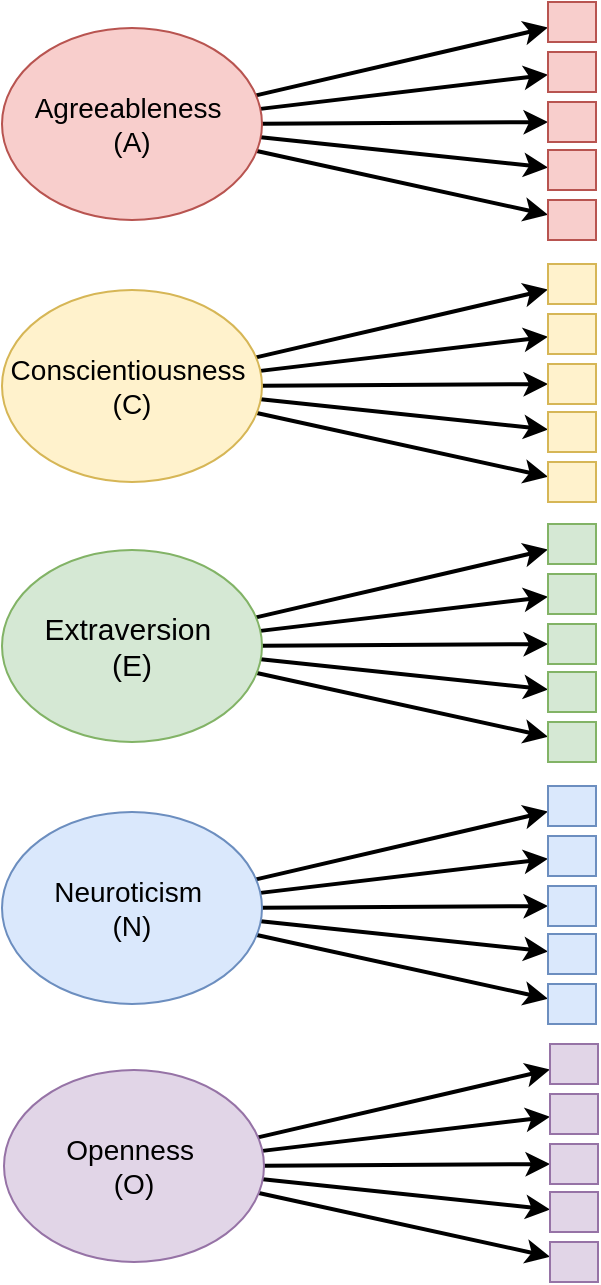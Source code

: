 <mxfile version="24.7.14">
  <diagram name="Seite-1" id="0YrpV6D85MkO8Lk1Z0Kt">
    <mxGraphModel dx="1222" dy="646" grid="1" gridSize="10" guides="1" tooltips="1" connect="1" arrows="1" fold="1" page="1" pageScale="1" pageWidth="850" pageHeight="1100" math="0" shadow="0">
      <root>
        <mxCell id="0" />
        <mxCell id="1" parent="0" />
        <mxCell id="Y5yloc2yPf89p9SXgu8A-39" style="rounded=0;orthogonalLoop=1;jettySize=auto;html=1;strokeWidth=2;" edge="1" parent="1" source="Y5yloc2yPf89p9SXgu8A-1" target="Y5yloc2yPf89p9SXgu8A-9">
          <mxGeometry relative="1" as="geometry" />
        </mxCell>
        <mxCell id="Y5yloc2yPf89p9SXgu8A-40" style="rounded=0;orthogonalLoop=1;jettySize=auto;html=1;strokeWidth=2;" edge="1" parent="1" source="Y5yloc2yPf89p9SXgu8A-1" target="Y5yloc2yPf89p9SXgu8A-11">
          <mxGeometry relative="1" as="geometry" />
        </mxCell>
        <mxCell id="Y5yloc2yPf89p9SXgu8A-41" style="rounded=0;orthogonalLoop=1;jettySize=auto;html=1;strokeWidth=2;" edge="1" parent="1" source="Y5yloc2yPf89p9SXgu8A-1" target="Y5yloc2yPf89p9SXgu8A-12">
          <mxGeometry relative="1" as="geometry" />
        </mxCell>
        <mxCell id="Y5yloc2yPf89p9SXgu8A-42" style="rounded=0;orthogonalLoop=1;jettySize=auto;html=1;strokeWidth=2;" edge="1" parent="1" source="Y5yloc2yPf89p9SXgu8A-1" target="Y5yloc2yPf89p9SXgu8A-13">
          <mxGeometry relative="1" as="geometry" />
        </mxCell>
        <mxCell id="Y5yloc2yPf89p9SXgu8A-43" style="rounded=0;orthogonalLoop=1;jettySize=auto;html=1;strokeWidth=2;" edge="1" parent="1" source="Y5yloc2yPf89p9SXgu8A-1" target="Y5yloc2yPf89p9SXgu8A-14">
          <mxGeometry relative="1" as="geometry">
            <mxPoint x="390" y="130" as="targetPoint" />
          </mxGeometry>
        </mxCell>
        <mxCell id="Y5yloc2yPf89p9SXgu8A-1" value="&lt;font style=&quot;font-size: 14px;&quot;&gt;Agreeableness&amp;nbsp;&lt;/font&gt;&lt;div style=&quot;font-size: 14px;&quot;&gt;&lt;font style=&quot;font-size: 14px;&quot;&gt;(A)&lt;/font&gt;&lt;/div&gt;" style="ellipse;whiteSpace=wrap;html=1;fillColor=#f8cecc;strokeColor=#b85450;fontSize=13;" vertex="1" parent="1">
          <mxGeometry x="121" y="52" width="130" height="96" as="geometry" />
        </mxCell>
        <mxCell id="Y5yloc2yPf89p9SXgu8A-9" value="" style="rounded=0;whiteSpace=wrap;html=1;fillColor=#f8cecc;strokeColor=#b85450;" vertex="1" parent="1">
          <mxGeometry x="394" y="39" width="24" height="20" as="geometry" />
        </mxCell>
        <mxCell id="Y5yloc2yPf89p9SXgu8A-11" value="" style="rounded=0;whiteSpace=wrap;html=1;fillColor=#f8cecc;strokeColor=#b85450;" vertex="1" parent="1">
          <mxGeometry x="394" y="64" width="24" height="20" as="geometry" />
        </mxCell>
        <mxCell id="Y5yloc2yPf89p9SXgu8A-12" value="" style="rounded=0;whiteSpace=wrap;html=1;fillColor=#f8cecc;strokeColor=#b85450;" vertex="1" parent="1">
          <mxGeometry x="394" y="89" width="24" height="20" as="geometry" />
        </mxCell>
        <mxCell id="Y5yloc2yPf89p9SXgu8A-13" value="" style="rounded=0;whiteSpace=wrap;html=1;fillColor=#f8cecc;strokeColor=#b85450;" vertex="1" parent="1">
          <mxGeometry x="394" y="113" width="24" height="20" as="geometry" />
        </mxCell>
        <mxCell id="Y5yloc2yPf89p9SXgu8A-14" value="" style="rounded=0;whiteSpace=wrap;html=1;fillColor=#f8cecc;strokeColor=#b85450;" vertex="1" parent="1">
          <mxGeometry x="394" y="138" width="24" height="20" as="geometry" />
        </mxCell>
        <mxCell id="Y5yloc2yPf89p9SXgu8A-44" style="rounded=0;orthogonalLoop=1;jettySize=auto;html=1;strokeWidth=2;" edge="1" parent="1" source="Y5yloc2yPf89p9SXgu8A-49" target="Y5yloc2yPf89p9SXgu8A-50">
          <mxGeometry relative="1" as="geometry" />
        </mxCell>
        <mxCell id="Y5yloc2yPf89p9SXgu8A-45" style="rounded=0;orthogonalLoop=1;jettySize=auto;html=1;strokeWidth=2;" edge="1" parent="1" source="Y5yloc2yPf89p9SXgu8A-49" target="Y5yloc2yPf89p9SXgu8A-51">
          <mxGeometry relative="1" as="geometry" />
        </mxCell>
        <mxCell id="Y5yloc2yPf89p9SXgu8A-46" style="rounded=0;orthogonalLoop=1;jettySize=auto;html=1;strokeWidth=2;" edge="1" parent="1" source="Y5yloc2yPf89p9SXgu8A-49" target="Y5yloc2yPf89p9SXgu8A-52">
          <mxGeometry relative="1" as="geometry" />
        </mxCell>
        <mxCell id="Y5yloc2yPf89p9SXgu8A-47" style="rounded=0;orthogonalLoop=1;jettySize=auto;html=1;strokeWidth=2;" edge="1" parent="1" source="Y5yloc2yPf89p9SXgu8A-49" target="Y5yloc2yPf89p9SXgu8A-53">
          <mxGeometry relative="1" as="geometry" />
        </mxCell>
        <mxCell id="Y5yloc2yPf89p9SXgu8A-48" style="rounded=0;orthogonalLoop=1;jettySize=auto;html=1;strokeWidth=2;" edge="1" parent="1" source="Y5yloc2yPf89p9SXgu8A-49" target="Y5yloc2yPf89p9SXgu8A-54">
          <mxGeometry relative="1" as="geometry">
            <mxPoint x="390" y="261" as="targetPoint" />
          </mxGeometry>
        </mxCell>
        <mxCell id="Y5yloc2yPf89p9SXgu8A-49" value="&lt;font style=&quot;font-size: 14px;&quot;&gt;Conscientiousness&amp;nbsp;&lt;/font&gt;&lt;div style=&quot;font-size: 14px;&quot;&gt;&lt;font style=&quot;font-size: 14px;&quot;&gt;(C)&lt;/font&gt;&lt;/div&gt;" style="ellipse;whiteSpace=wrap;html=1;fillColor=#fff2cc;strokeColor=#d6b656;fontSize=14;" vertex="1" parent="1">
          <mxGeometry x="121" y="183" width="130" height="96" as="geometry" />
        </mxCell>
        <mxCell id="Y5yloc2yPf89p9SXgu8A-50" value="" style="rounded=0;whiteSpace=wrap;html=1;fillColor=#fff2cc;strokeColor=#d6b656;" vertex="1" parent="1">
          <mxGeometry x="394" y="170" width="24" height="20" as="geometry" />
        </mxCell>
        <mxCell id="Y5yloc2yPf89p9SXgu8A-51" value="" style="rounded=0;whiteSpace=wrap;html=1;fillColor=#fff2cc;strokeColor=#d6b656;" vertex="1" parent="1">
          <mxGeometry x="394" y="195" width="24" height="20" as="geometry" />
        </mxCell>
        <mxCell id="Y5yloc2yPf89p9SXgu8A-52" value="" style="rounded=0;whiteSpace=wrap;html=1;fillColor=#fff2cc;strokeColor=#d6b656;" vertex="1" parent="1">
          <mxGeometry x="394" y="220" width="24" height="20" as="geometry" />
        </mxCell>
        <mxCell id="Y5yloc2yPf89p9SXgu8A-53" value="" style="rounded=0;whiteSpace=wrap;html=1;fillColor=#fff2cc;strokeColor=#d6b656;" vertex="1" parent="1">
          <mxGeometry x="394" y="244" width="24" height="20" as="geometry" />
        </mxCell>
        <mxCell id="Y5yloc2yPf89p9SXgu8A-54" value="" style="rounded=0;whiteSpace=wrap;html=1;fillColor=#fff2cc;strokeColor=#d6b656;" vertex="1" parent="1">
          <mxGeometry x="394" y="269" width="24" height="20" as="geometry" />
        </mxCell>
        <mxCell id="Y5yloc2yPf89p9SXgu8A-56" style="rounded=0;orthogonalLoop=1;jettySize=auto;html=1;strokeWidth=2;" edge="1" parent="1" source="Y5yloc2yPf89p9SXgu8A-61" target="Y5yloc2yPf89p9SXgu8A-62">
          <mxGeometry relative="1" as="geometry" />
        </mxCell>
        <mxCell id="Y5yloc2yPf89p9SXgu8A-57" style="rounded=0;orthogonalLoop=1;jettySize=auto;html=1;strokeWidth=2;" edge="1" parent="1" source="Y5yloc2yPf89p9SXgu8A-61" target="Y5yloc2yPf89p9SXgu8A-63">
          <mxGeometry relative="1" as="geometry" />
        </mxCell>
        <mxCell id="Y5yloc2yPf89p9SXgu8A-58" style="rounded=0;orthogonalLoop=1;jettySize=auto;html=1;strokeWidth=2;" edge="1" parent="1" source="Y5yloc2yPf89p9SXgu8A-61" target="Y5yloc2yPf89p9SXgu8A-64">
          <mxGeometry relative="1" as="geometry" />
        </mxCell>
        <mxCell id="Y5yloc2yPf89p9SXgu8A-59" style="rounded=0;orthogonalLoop=1;jettySize=auto;html=1;strokeWidth=2;" edge="1" parent="1" source="Y5yloc2yPf89p9SXgu8A-61" target="Y5yloc2yPf89p9SXgu8A-65">
          <mxGeometry relative="1" as="geometry" />
        </mxCell>
        <mxCell id="Y5yloc2yPf89p9SXgu8A-60" style="rounded=0;orthogonalLoop=1;jettySize=auto;html=1;strokeWidth=2;" edge="1" parent="1" source="Y5yloc2yPf89p9SXgu8A-61" target="Y5yloc2yPf89p9SXgu8A-66">
          <mxGeometry relative="1" as="geometry">
            <mxPoint x="390" y="391" as="targetPoint" />
          </mxGeometry>
        </mxCell>
        <mxCell id="Y5yloc2yPf89p9SXgu8A-61" value="&lt;font style=&quot;font-size: 15px;&quot;&gt;Extraversion&amp;nbsp;&lt;/font&gt;&lt;div&gt;&lt;font style=&quot;font-size: 15px;&quot;&gt;(E)&lt;/font&gt;&lt;/div&gt;" style="ellipse;whiteSpace=wrap;html=1;fillColor=#d5e8d4;strokeColor=#82b366;fontSize=15;" vertex="1" parent="1">
          <mxGeometry x="121" y="313" width="130" height="96" as="geometry" />
        </mxCell>
        <mxCell id="Y5yloc2yPf89p9SXgu8A-62" value="" style="rounded=0;whiteSpace=wrap;html=1;fillColor=#d5e8d4;strokeColor=#82b366;" vertex="1" parent="1">
          <mxGeometry x="394" y="300" width="24" height="20" as="geometry" />
        </mxCell>
        <mxCell id="Y5yloc2yPf89p9SXgu8A-63" value="" style="rounded=0;whiteSpace=wrap;html=1;fillColor=#d5e8d4;strokeColor=#82b366;" vertex="1" parent="1">
          <mxGeometry x="394" y="325" width="24" height="20" as="geometry" />
        </mxCell>
        <mxCell id="Y5yloc2yPf89p9SXgu8A-64" value="" style="rounded=0;whiteSpace=wrap;html=1;fillColor=#d5e8d4;strokeColor=#82b366;" vertex="1" parent="1">
          <mxGeometry x="394" y="350" width="24" height="20" as="geometry" />
        </mxCell>
        <mxCell id="Y5yloc2yPf89p9SXgu8A-65" value="" style="rounded=0;whiteSpace=wrap;html=1;fillColor=#d5e8d4;strokeColor=#82b366;" vertex="1" parent="1">
          <mxGeometry x="394" y="374" width="24" height="20" as="geometry" />
        </mxCell>
        <mxCell id="Y5yloc2yPf89p9SXgu8A-66" value="" style="rounded=0;whiteSpace=wrap;html=1;fillColor=#d5e8d4;strokeColor=#82b366;" vertex="1" parent="1">
          <mxGeometry x="394" y="399" width="24" height="20" as="geometry" />
        </mxCell>
        <mxCell id="Y5yloc2yPf89p9SXgu8A-77" style="rounded=0;orthogonalLoop=1;jettySize=auto;html=1;strokeWidth=2;" edge="1" parent="1" source="Y5yloc2yPf89p9SXgu8A-82" target="Y5yloc2yPf89p9SXgu8A-83">
          <mxGeometry relative="1" as="geometry" />
        </mxCell>
        <mxCell id="Y5yloc2yPf89p9SXgu8A-78" style="rounded=0;orthogonalLoop=1;jettySize=auto;html=1;strokeWidth=2;" edge="1" parent="1" source="Y5yloc2yPf89p9SXgu8A-82" target="Y5yloc2yPf89p9SXgu8A-84">
          <mxGeometry relative="1" as="geometry" />
        </mxCell>
        <mxCell id="Y5yloc2yPf89p9SXgu8A-79" style="rounded=0;orthogonalLoop=1;jettySize=auto;html=1;strokeWidth=2;" edge="1" parent="1" source="Y5yloc2yPf89p9SXgu8A-82" target="Y5yloc2yPf89p9SXgu8A-85">
          <mxGeometry relative="1" as="geometry" />
        </mxCell>
        <mxCell id="Y5yloc2yPf89p9SXgu8A-80" style="rounded=0;orthogonalLoop=1;jettySize=auto;html=1;strokeWidth=2;" edge="1" parent="1" source="Y5yloc2yPf89p9SXgu8A-82" target="Y5yloc2yPf89p9SXgu8A-86">
          <mxGeometry relative="1" as="geometry" />
        </mxCell>
        <mxCell id="Y5yloc2yPf89p9SXgu8A-81" style="rounded=0;orthogonalLoop=1;jettySize=auto;html=1;strokeWidth=2;" edge="1" parent="1" source="Y5yloc2yPf89p9SXgu8A-82" target="Y5yloc2yPf89p9SXgu8A-87">
          <mxGeometry relative="1" as="geometry">
            <mxPoint x="390" y="522" as="targetPoint" />
          </mxGeometry>
        </mxCell>
        <mxCell id="Y5yloc2yPf89p9SXgu8A-82" value="&lt;font style=&quot;font-size: 14px;&quot;&gt;Neuroticism&amp;nbsp;&lt;/font&gt;&lt;div&gt;&lt;font style=&quot;font-size: 14px;&quot;&gt;(N)&lt;/font&gt;&lt;/div&gt;" style="ellipse;whiteSpace=wrap;html=1;fillColor=#dae8fc;strokeColor=#6c8ebf;" vertex="1" parent="1">
          <mxGeometry x="121" y="444" width="130" height="96" as="geometry" />
        </mxCell>
        <mxCell id="Y5yloc2yPf89p9SXgu8A-83" value="" style="rounded=0;whiteSpace=wrap;html=1;fillColor=#dae8fc;strokeColor=#6c8ebf;" vertex="1" parent="1">
          <mxGeometry x="394" y="431" width="24" height="20" as="geometry" />
        </mxCell>
        <mxCell id="Y5yloc2yPf89p9SXgu8A-84" value="" style="rounded=0;whiteSpace=wrap;html=1;fillColor=#dae8fc;strokeColor=#6c8ebf;" vertex="1" parent="1">
          <mxGeometry x="394" y="456" width="24" height="20" as="geometry" />
        </mxCell>
        <mxCell id="Y5yloc2yPf89p9SXgu8A-85" value="" style="rounded=0;whiteSpace=wrap;html=1;fillColor=#dae8fc;strokeColor=#6c8ebf;" vertex="1" parent="1">
          <mxGeometry x="394" y="481" width="24" height="20" as="geometry" />
        </mxCell>
        <mxCell id="Y5yloc2yPf89p9SXgu8A-86" value="" style="rounded=0;whiteSpace=wrap;html=1;fillColor=#dae8fc;strokeColor=#6c8ebf;" vertex="1" parent="1">
          <mxGeometry x="394" y="505" width="24" height="20" as="geometry" />
        </mxCell>
        <mxCell id="Y5yloc2yPf89p9SXgu8A-87" value="" style="rounded=0;whiteSpace=wrap;html=1;fillColor=#dae8fc;strokeColor=#6c8ebf;" vertex="1" parent="1">
          <mxGeometry x="394" y="530" width="24" height="20" as="geometry" />
        </mxCell>
        <mxCell id="Y5yloc2yPf89p9SXgu8A-98" style="rounded=0;orthogonalLoop=1;jettySize=auto;html=1;strokeWidth=2;" edge="1" parent="1" source="Y5yloc2yPf89p9SXgu8A-103" target="Y5yloc2yPf89p9SXgu8A-104">
          <mxGeometry relative="1" as="geometry" />
        </mxCell>
        <mxCell id="Y5yloc2yPf89p9SXgu8A-99" style="rounded=0;orthogonalLoop=1;jettySize=auto;html=1;strokeWidth=2;" edge="1" parent="1" source="Y5yloc2yPf89p9SXgu8A-103" target="Y5yloc2yPf89p9SXgu8A-105">
          <mxGeometry relative="1" as="geometry" />
        </mxCell>
        <mxCell id="Y5yloc2yPf89p9SXgu8A-100" style="rounded=0;orthogonalLoop=1;jettySize=auto;html=1;strokeWidth=2;" edge="1" parent="1" source="Y5yloc2yPf89p9SXgu8A-103" target="Y5yloc2yPf89p9SXgu8A-106">
          <mxGeometry relative="1" as="geometry" />
        </mxCell>
        <mxCell id="Y5yloc2yPf89p9SXgu8A-101" style="rounded=0;orthogonalLoop=1;jettySize=auto;html=1;strokeWidth=2;" edge="1" parent="1" source="Y5yloc2yPf89p9SXgu8A-103" target="Y5yloc2yPf89p9SXgu8A-107">
          <mxGeometry relative="1" as="geometry" />
        </mxCell>
        <mxCell id="Y5yloc2yPf89p9SXgu8A-102" style="rounded=0;orthogonalLoop=1;jettySize=auto;html=1;strokeWidth=2;" edge="1" parent="1" source="Y5yloc2yPf89p9SXgu8A-103" target="Y5yloc2yPf89p9SXgu8A-108">
          <mxGeometry relative="1" as="geometry">
            <mxPoint x="391" y="651" as="targetPoint" />
          </mxGeometry>
        </mxCell>
        <mxCell id="Y5yloc2yPf89p9SXgu8A-103" value="&lt;font style=&quot;font-size: 14px;&quot;&gt;Openness&amp;nbsp;&lt;/font&gt;&lt;div style=&quot;font-size: 14px;&quot;&gt;&lt;font style=&quot;font-size: 14px;&quot;&gt;(O)&lt;/font&gt;&lt;/div&gt;" style="ellipse;whiteSpace=wrap;html=1;fillColor=#e1d5e7;strokeColor=#9673a6;" vertex="1" parent="1">
          <mxGeometry x="122" y="573" width="130" height="96" as="geometry" />
        </mxCell>
        <mxCell id="Y5yloc2yPf89p9SXgu8A-104" value="" style="rounded=0;whiteSpace=wrap;html=1;fillColor=#e1d5e7;strokeColor=#9673a6;" vertex="1" parent="1">
          <mxGeometry x="395" y="560" width="24" height="20" as="geometry" />
        </mxCell>
        <mxCell id="Y5yloc2yPf89p9SXgu8A-105" value="" style="rounded=0;whiteSpace=wrap;html=1;fillColor=#e1d5e7;strokeColor=#9673a6;" vertex="1" parent="1">
          <mxGeometry x="395" y="585" width="24" height="20" as="geometry" />
        </mxCell>
        <mxCell id="Y5yloc2yPf89p9SXgu8A-106" value="" style="rounded=0;whiteSpace=wrap;html=1;fillColor=#e1d5e7;strokeColor=#9673a6;" vertex="1" parent="1">
          <mxGeometry x="395" y="610" width="24" height="20" as="geometry" />
        </mxCell>
        <mxCell id="Y5yloc2yPf89p9SXgu8A-107" value="" style="rounded=0;whiteSpace=wrap;html=1;fillColor=#e1d5e7;strokeColor=#9673a6;" vertex="1" parent="1">
          <mxGeometry x="395" y="634" width="24" height="20" as="geometry" />
        </mxCell>
        <mxCell id="Y5yloc2yPf89p9SXgu8A-108" value="" style="rounded=0;whiteSpace=wrap;html=1;fillColor=#e1d5e7;strokeColor=#9673a6;" vertex="1" parent="1">
          <mxGeometry x="395" y="659" width="24" height="20" as="geometry" />
        </mxCell>
      </root>
    </mxGraphModel>
  </diagram>
</mxfile>
